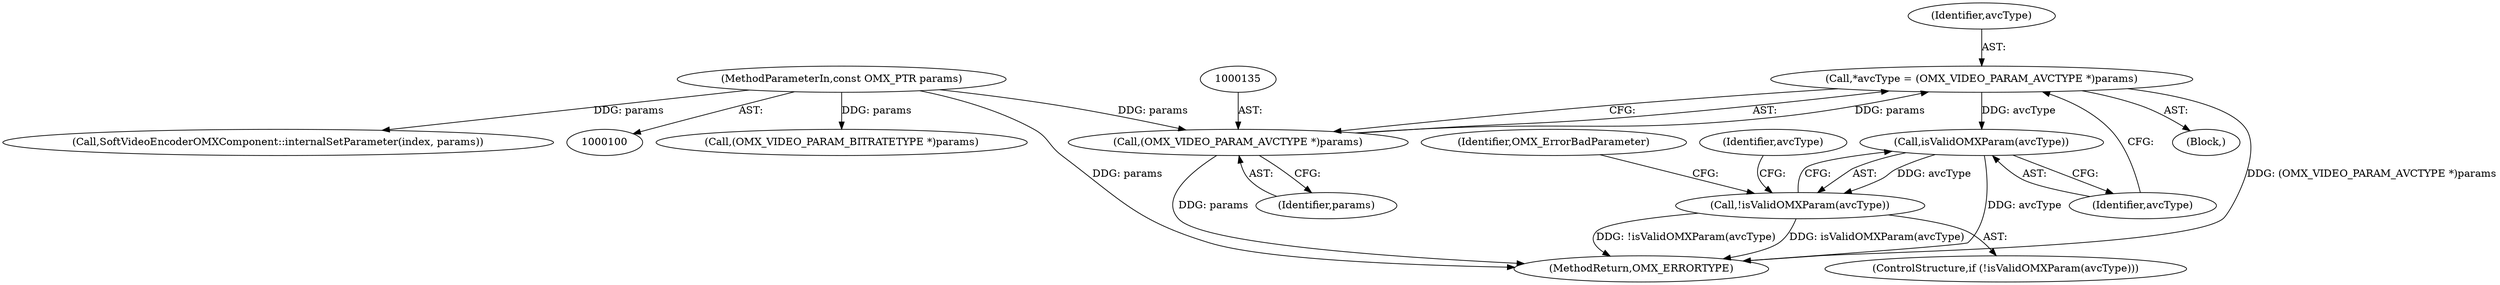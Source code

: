 digraph "0_Android_295c883fe3105b19bcd0f9e07d54c6b589fc5bff_15@pointer" {
"1000132" [label="(Call,*avcType = (OMX_VIDEO_PARAM_AVCTYPE *)params)"];
"1000134" [label="(Call,(OMX_VIDEO_PARAM_AVCTYPE *)params)"];
"1000102" [label="(MethodParameterIn,const OMX_PTR params)"];
"1000139" [label="(Call,isValidOMXParam(avcType))"];
"1000138" [label="(Call,!isValidOMXParam(avcType))"];
"1000130" [label="(Block,)"];
"1000102" [label="(MethodParameterIn,const OMX_PTR params)"];
"1000133" [label="(Identifier,avcType)"];
"1000116" [label="(Call,(OMX_VIDEO_PARAM_BITRATETYPE *)params)"];
"1000143" [label="(Identifier,OMX_ErrorBadParameter)"];
"1000132" [label="(Call,*avcType = (OMX_VIDEO_PARAM_AVCTYPE *)params)"];
"1000138" [label="(Call,!isValidOMXParam(avcType))"];
"1000137" [label="(ControlStructure,if (!isValidOMXParam(avcType)))"];
"1000279" [label="(MethodReturn,OMX_ERRORTYPE)"];
"1000140" [label="(Identifier,avcType)"];
"1000147" [label="(Identifier,avcType)"];
"1000139" [label="(Call,isValidOMXParam(avcType))"];
"1000276" [label="(Call,SoftVideoEncoderOMXComponent::internalSetParameter(index, params))"];
"1000134" [label="(Call,(OMX_VIDEO_PARAM_AVCTYPE *)params)"];
"1000136" [label="(Identifier,params)"];
"1000132" -> "1000130"  [label="AST: "];
"1000132" -> "1000134"  [label="CFG: "];
"1000133" -> "1000132"  [label="AST: "];
"1000134" -> "1000132"  [label="AST: "];
"1000140" -> "1000132"  [label="CFG: "];
"1000132" -> "1000279"  [label="DDG: (OMX_VIDEO_PARAM_AVCTYPE *)params"];
"1000134" -> "1000132"  [label="DDG: params"];
"1000132" -> "1000139"  [label="DDG: avcType"];
"1000134" -> "1000136"  [label="CFG: "];
"1000135" -> "1000134"  [label="AST: "];
"1000136" -> "1000134"  [label="AST: "];
"1000134" -> "1000279"  [label="DDG: params"];
"1000102" -> "1000134"  [label="DDG: params"];
"1000102" -> "1000100"  [label="AST: "];
"1000102" -> "1000279"  [label="DDG: params"];
"1000102" -> "1000116"  [label="DDG: params"];
"1000102" -> "1000276"  [label="DDG: params"];
"1000139" -> "1000138"  [label="AST: "];
"1000139" -> "1000140"  [label="CFG: "];
"1000140" -> "1000139"  [label="AST: "];
"1000138" -> "1000139"  [label="CFG: "];
"1000139" -> "1000279"  [label="DDG: avcType"];
"1000139" -> "1000138"  [label="DDG: avcType"];
"1000138" -> "1000137"  [label="AST: "];
"1000143" -> "1000138"  [label="CFG: "];
"1000147" -> "1000138"  [label="CFG: "];
"1000138" -> "1000279"  [label="DDG: isValidOMXParam(avcType)"];
"1000138" -> "1000279"  [label="DDG: !isValidOMXParam(avcType)"];
}
